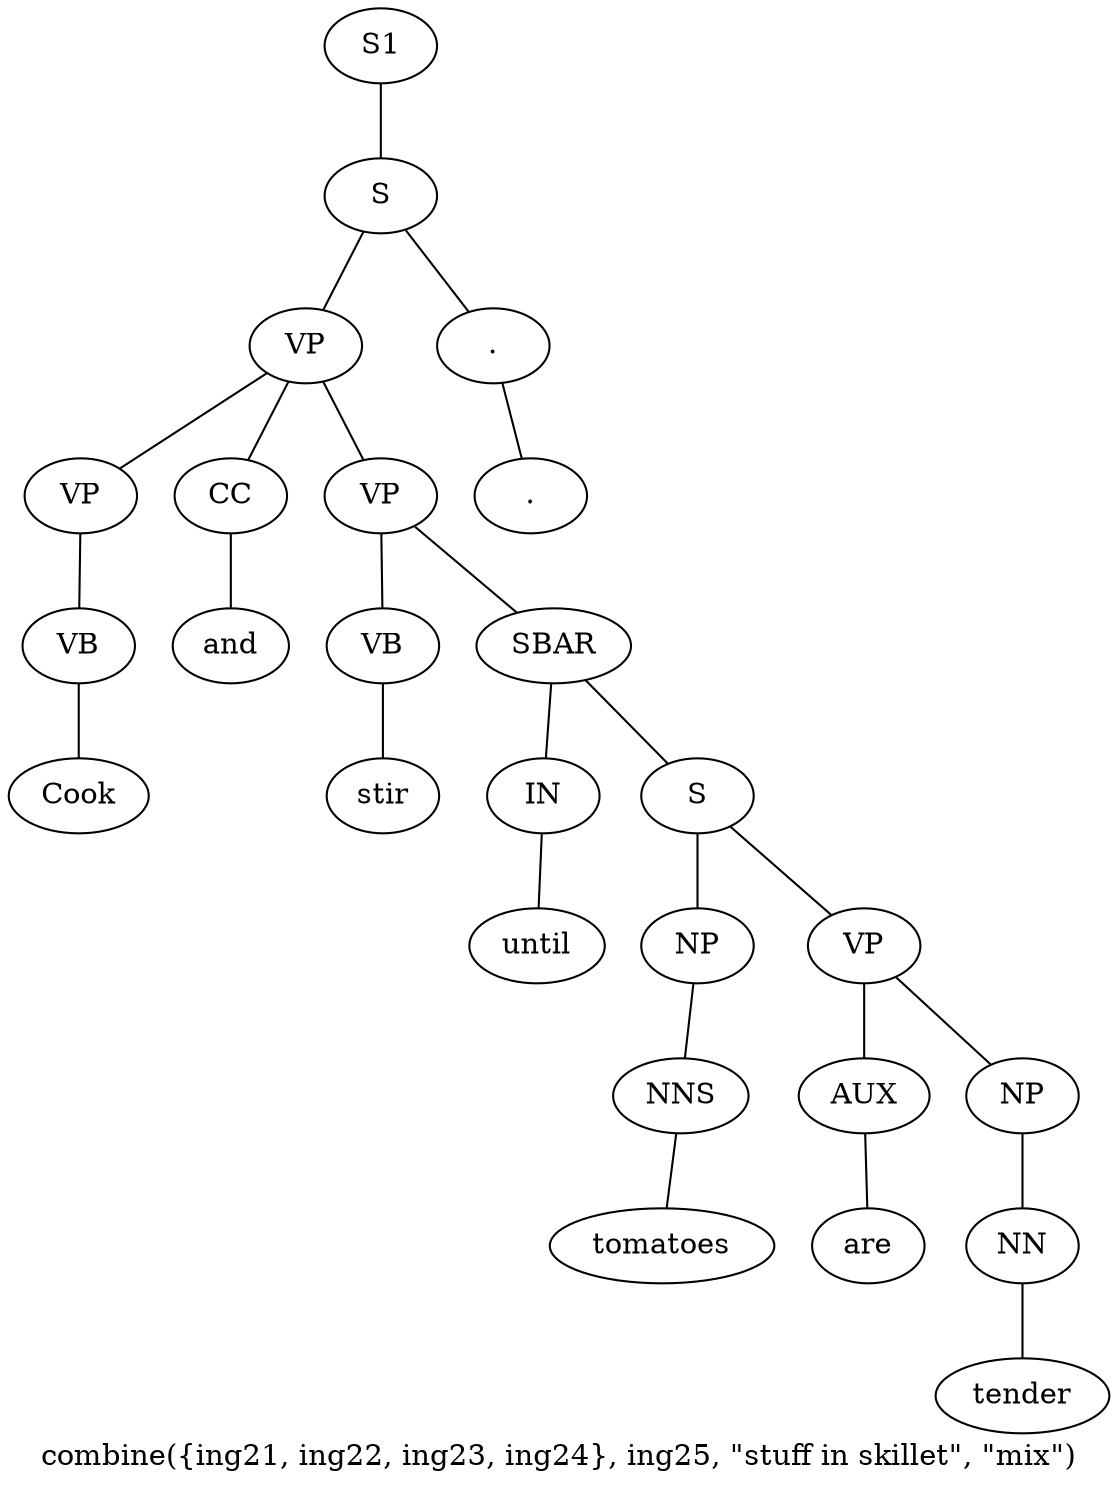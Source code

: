 graph SyntaxGraph {
	label = "combine({ing21, ing22, ing23, ing24}, ing25, \"stuff in skillet\", \"mix\")";
	Node0 [label="S1"];
	Node1 [label="S"];
	Node2 [label="VP"];
	Node3 [label="VP"];
	Node4 [label="VB"];
	Node5 [label="Cook"];
	Node6 [label="CC"];
	Node7 [label="and"];
	Node8 [label="VP"];
	Node9 [label="VB"];
	Node10 [label="stir"];
	Node11 [label="SBAR"];
	Node12 [label="IN"];
	Node13 [label="until"];
	Node14 [label="S"];
	Node15 [label="NP"];
	Node16 [label="NNS"];
	Node17 [label="tomatoes"];
	Node18 [label="VP"];
	Node19 [label="AUX"];
	Node20 [label="are"];
	Node21 [label="NP"];
	Node22 [label="NN"];
	Node23 [label="tender"];
	Node24 [label="."];
	Node25 [label="."];

	Node0 -- Node1;
	Node1 -- Node2;
	Node1 -- Node24;
	Node2 -- Node3;
	Node2 -- Node6;
	Node2 -- Node8;
	Node3 -- Node4;
	Node4 -- Node5;
	Node6 -- Node7;
	Node8 -- Node9;
	Node8 -- Node11;
	Node9 -- Node10;
	Node11 -- Node12;
	Node11 -- Node14;
	Node12 -- Node13;
	Node14 -- Node15;
	Node14 -- Node18;
	Node15 -- Node16;
	Node16 -- Node17;
	Node18 -- Node19;
	Node18 -- Node21;
	Node19 -- Node20;
	Node21 -- Node22;
	Node22 -- Node23;
	Node24 -- Node25;
}